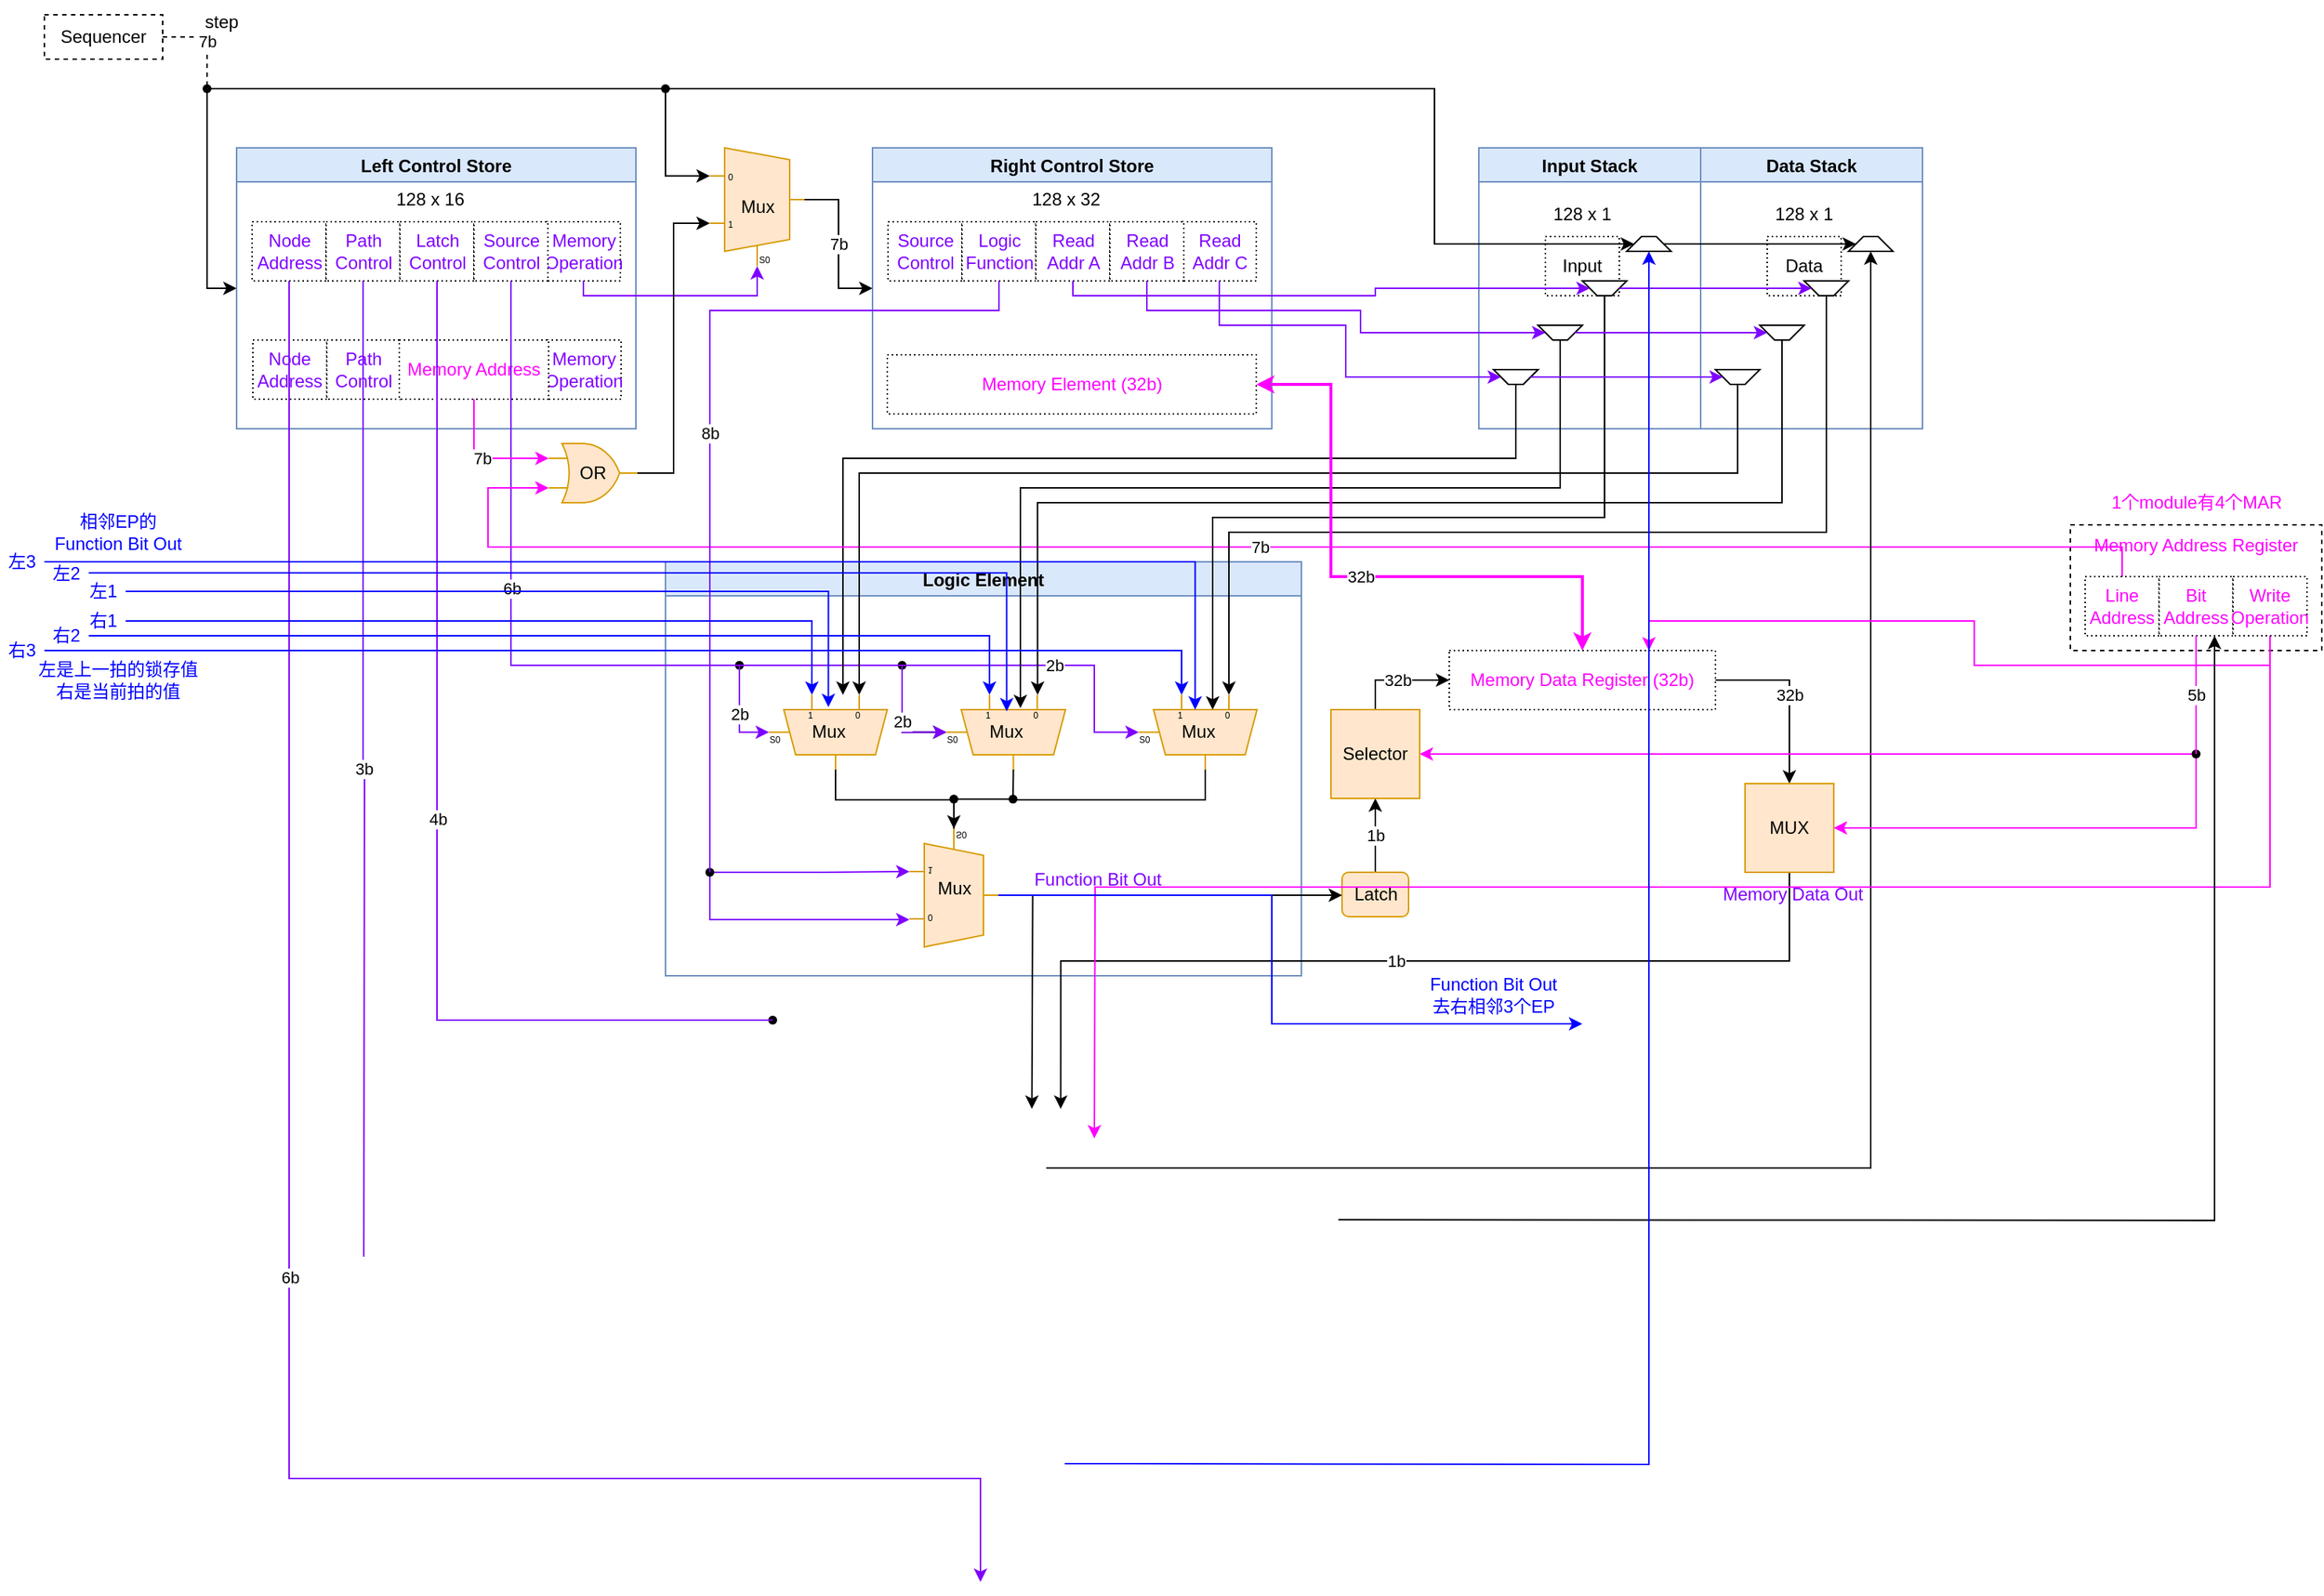 <mxfile version="25.0.3">
  <diagram name="第 1 页" id="7Me-aZaSUmGmrxn1Na8B">
    <mxGraphModel dx="1434" dy="738" grid="1" gridSize="10" guides="1" tooltips="1" connect="1" arrows="1" fold="1" page="1" pageScale="1" pageWidth="1169" pageHeight="827" math="0" shadow="0">
      <root>
        <mxCell id="0" />
        <mxCell id="1" parent="0" />
        <mxCell id="hsC_Bxccq8-g8Y5uugGh-1" value="Memory Address Register" style="rounded=0;whiteSpace=wrap;html=1;strokeColor=#000000;fontColor=#FF00FF;verticalAlign=top;dashed=1;" vertex="1" parent="1">
          <mxGeometry x="1420" y="385" width="170" height="85" as="geometry" />
        </mxCell>
        <mxCell id="hsC_Bxccq8-g8Y5uugGh-2" value="" style="verticalLabelPosition=bottom;shadow=0;dashed=0;align=center;html=1;verticalAlign=top;shape=mxgraph.electrical.logic_gates.logic_gate;operation=or;strokeColor=#d79b00;fillColor=#ffe6cc;" vertex="1" parent="1">
          <mxGeometry x="391" y="330" width="60" height="40" as="geometry" />
        </mxCell>
        <mxCell id="hsC_Bxccq8-g8Y5uugGh-4" style="edgeStyle=orthogonalEdgeStyle;rounded=0;orthogonalLoop=1;jettySize=auto;html=1;entryX=0;entryY=0.5;entryDx=0;entryDy=0;startArrow=none;" edge="1" parent="1" source="hsC_Bxccq8-g8Y5uugGh-6" target="hsC_Bxccq8-g8Y5uugGh-11">
          <mxGeometry relative="1" as="geometry" />
        </mxCell>
        <mxCell id="hsC_Bxccq8-g8Y5uugGh-5" value="Sequencer" style="rounded=0;whiteSpace=wrap;html=1;dashed=1;" vertex="1" parent="1">
          <mxGeometry x="50" y="40" width="80" height="30" as="geometry" />
        </mxCell>
        <mxCell id="hsC_Bxccq8-g8Y5uugGh-6" value="" style="shape=waypoint;sketch=0;fillStyle=solid;size=6;pointerEvents=1;points=[];fillColor=none;resizable=0;rotatable=0;perimeter=centerPerimeter;snapToPoint=1;dashed=1;" vertex="1" parent="1">
          <mxGeometry x="140" y="70" width="40" height="40" as="geometry" />
        </mxCell>
        <mxCell id="hsC_Bxccq8-g8Y5uugGh-7" value="7b" style="edgeStyle=orthogonalEdgeStyle;rounded=0;orthogonalLoop=1;jettySize=auto;html=1;entryDx=0;entryDy=0;endArrow=none;dashed=1;" edge="1" parent="1" source="hsC_Bxccq8-g8Y5uugGh-5" target="hsC_Bxccq8-g8Y5uugGh-6">
          <mxGeometry relative="1" as="geometry">
            <mxPoint x="110" y="25" as="sourcePoint" />
            <mxPoint x="220" y="150" as="targetPoint" />
            <Array as="points">
              <mxPoint x="160" y="55" />
            </Array>
          </mxGeometry>
        </mxCell>
        <mxCell id="hsC_Bxccq8-g8Y5uugGh-8" value="OR" style="text;html=1;strokeColor=none;fillColor=none;align=center;verticalAlign=middle;whiteSpace=wrap;rounded=0;dashed=1;dashPattern=1 2;" vertex="1" parent="1">
          <mxGeometry x="406" y="335" width="30" height="30" as="geometry" />
        </mxCell>
        <mxCell id="hsC_Bxccq8-g8Y5uugGh-9" value="7b" style="edgeStyle=orthogonalEdgeStyle;rounded=0;orthogonalLoop=1;jettySize=auto;html=1;entryX=0;entryY=0.5;entryDx=0;entryDy=0;fontColor=#000000;exitX=1;exitY=0.5;exitDx=0;exitDy=-5;exitPerimeter=0;" edge="1" parent="1" source="hsC_Bxccq8-g8Y5uugGh-10" target="hsC_Bxccq8-g8Y5uugGh-22">
          <mxGeometry relative="1" as="geometry" />
        </mxCell>
        <mxCell id="hsC_Bxccq8-g8Y5uugGh-10" value="Mux" style="shadow=0;dashed=0;align=center;html=1;strokeWidth=1;shape=mxgraph.electrical.abstract.mux2;dashPattern=1 2;flipV=0;fillColor=#ffe6cc;strokeColor=#d79b00;" vertex="1" parent="1">
          <mxGeometry x="500" y="130" width="64" height="80" as="geometry" />
        </mxCell>
        <mxCell id="hsC_Bxccq8-g8Y5uugGh-11" value="Left Control Store" style="swimlane;fillColor=#dae8fc;strokeColor=#6c8ebf;" vertex="1" parent="1">
          <mxGeometry x="180" y="130" width="270" height="190" as="geometry" />
        </mxCell>
        <mxCell id="hsC_Bxccq8-g8Y5uugGh-12" value="Node Address" style="rounded=0;whiteSpace=wrap;html=1;dashed=1;dashPattern=1 2;fontColor=#7F00FF;" vertex="1" parent="hsC_Bxccq8-g8Y5uugGh-11">
          <mxGeometry x="10.5" y="50" width="50" height="40" as="geometry" />
        </mxCell>
        <mxCell id="hsC_Bxccq8-g8Y5uugGh-13" value="Memory Operation" style="rounded=0;whiteSpace=wrap;html=1;dashed=1;dashPattern=1 2;fontColor=#7F00FF;" vertex="1" parent="hsC_Bxccq8-g8Y5uugGh-11">
          <mxGeometry x="209.5" y="50" width="50" height="40" as="geometry" />
        </mxCell>
        <mxCell id="hsC_Bxccq8-g8Y5uugGh-14" value="Path Control" style="rounded=0;whiteSpace=wrap;html=1;dashed=1;dashPattern=1 2;fontColor=#7F00FF;" vertex="1" parent="hsC_Bxccq8-g8Y5uugGh-11">
          <mxGeometry x="60.5" y="50" width="50" height="40" as="geometry" />
        </mxCell>
        <mxCell id="hsC_Bxccq8-g8Y5uugGh-15" value="Latch Control" style="rounded=0;whiteSpace=wrap;html=1;dashed=1;dashPattern=1 2;fontColor=#7F00FF;" vertex="1" parent="hsC_Bxccq8-g8Y5uugGh-11">
          <mxGeometry x="110.5" y="50" width="50" height="40" as="geometry" />
        </mxCell>
        <mxCell id="hsC_Bxccq8-g8Y5uugGh-16" value="Source Control" style="rounded=0;whiteSpace=wrap;html=1;dashed=1;dashPattern=1 2;fontColor=#7F00FF;" vertex="1" parent="hsC_Bxccq8-g8Y5uugGh-11">
          <mxGeometry x="160.5" y="50" width="50" height="40" as="geometry" />
        </mxCell>
        <mxCell id="hsC_Bxccq8-g8Y5uugGh-17" value="128 x 16" style="text;html=1;strokeColor=none;fillColor=none;align=center;verticalAlign=middle;whiteSpace=wrap;rounded=0;" vertex="1" parent="hsC_Bxccq8-g8Y5uugGh-11">
          <mxGeometry x="100.5" y="20" width="60" height="30" as="geometry" />
        </mxCell>
        <mxCell id="hsC_Bxccq8-g8Y5uugGh-18" value="Node Address" style="rounded=0;whiteSpace=wrap;html=1;dashed=1;dashPattern=1 2;fontColor=#7F00FF;" vertex="1" parent="hsC_Bxccq8-g8Y5uugGh-11">
          <mxGeometry x="11" y="130" width="50" height="40" as="geometry" />
        </mxCell>
        <mxCell id="hsC_Bxccq8-g8Y5uugGh-19" value="Memory Operation" style="rounded=0;whiteSpace=wrap;html=1;dashed=1;dashPattern=1 2;fontColor=#7F00FF;" vertex="1" parent="hsC_Bxccq8-g8Y5uugGh-11">
          <mxGeometry x="210" y="130" width="50" height="40" as="geometry" />
        </mxCell>
        <mxCell id="hsC_Bxccq8-g8Y5uugGh-20" value="Path Control" style="rounded=0;whiteSpace=wrap;html=1;dashed=1;dashPattern=1 2;fontColor=#7F00FF;" vertex="1" parent="hsC_Bxccq8-g8Y5uugGh-11">
          <mxGeometry x="61" y="130" width="50" height="40" as="geometry" />
        </mxCell>
        <mxCell id="hsC_Bxccq8-g8Y5uugGh-21" value="Memory Address" style="rounded=0;whiteSpace=wrap;html=1;dashed=1;dashPattern=1 2;fontColor=#FF00FF;" vertex="1" parent="hsC_Bxccq8-g8Y5uugGh-11">
          <mxGeometry x="110" y="130" width="101" height="40" as="geometry" />
        </mxCell>
        <mxCell id="hsC_Bxccq8-g8Y5uugGh-22" value="Right Control Store" style="swimlane;fillColor=#dae8fc;strokeColor=#6c8ebf;" vertex="1" parent="1">
          <mxGeometry x="610" y="130" width="270" height="190" as="geometry" />
        </mxCell>
        <mxCell id="hsC_Bxccq8-g8Y5uugGh-23" value="128 x 32" style="text;html=1;strokeColor=none;fillColor=none;align=center;verticalAlign=middle;whiteSpace=wrap;rounded=0;" vertex="1" parent="hsC_Bxccq8-g8Y5uugGh-22">
          <mxGeometry x="100.5" y="20" width="60" height="30" as="geometry" />
        </mxCell>
        <mxCell id="hsC_Bxccq8-g8Y5uugGh-24" value="Source Control" style="rounded=0;whiteSpace=wrap;html=1;dashed=1;dashPattern=1 2;fontColor=#7F00FF;" vertex="1" parent="hsC_Bxccq8-g8Y5uugGh-22">
          <mxGeometry x="10.5" y="50" width="50" height="40" as="geometry" />
        </mxCell>
        <mxCell id="hsC_Bxccq8-g8Y5uugGh-25" value="Read Addr C" style="rounded=0;whiteSpace=wrap;html=1;dashed=1;dashPattern=1 2;fontColor=#7F00FF;" vertex="1" parent="hsC_Bxccq8-g8Y5uugGh-22">
          <mxGeometry x="209.5" y="50" width="50" height="40" as="geometry" />
        </mxCell>
        <mxCell id="hsC_Bxccq8-g8Y5uugGh-26" value="Logic Function" style="rounded=0;whiteSpace=wrap;html=1;dashed=1;dashPattern=1 2;fontColor=#7F00FF;" vertex="1" parent="hsC_Bxccq8-g8Y5uugGh-22">
          <mxGeometry x="60.5" y="50" width="50" height="40" as="geometry" />
        </mxCell>
        <mxCell id="hsC_Bxccq8-g8Y5uugGh-27" value="Read Addr A" style="rounded=0;whiteSpace=wrap;html=1;dashed=1;dashPattern=1 2;fontColor=#7F00FF;" vertex="1" parent="hsC_Bxccq8-g8Y5uugGh-22">
          <mxGeometry x="110.5" y="50" width="50" height="40" as="geometry" />
        </mxCell>
        <mxCell id="hsC_Bxccq8-g8Y5uugGh-28" value="Read Addr B" style="rounded=0;whiteSpace=wrap;html=1;dashed=1;dashPattern=1 2;fontColor=#7F00FF;" vertex="1" parent="hsC_Bxccq8-g8Y5uugGh-22">
          <mxGeometry x="160.5" y="50" width="50" height="40" as="geometry" />
        </mxCell>
        <mxCell id="hsC_Bxccq8-g8Y5uugGh-29" value="Memory Element (32b)" style="rounded=0;whiteSpace=wrap;html=1;dashed=1;dashPattern=1 2;fontColor=#FF00FF;" vertex="1" parent="hsC_Bxccq8-g8Y5uugGh-22">
          <mxGeometry x="10" y="140" width="249.5" height="40" as="geometry" />
        </mxCell>
        <mxCell id="hsC_Bxccq8-g8Y5uugGh-30" value="Input Stack" style="swimlane;fillColor=#dae8fc;strokeColor=#6c8ebf;" vertex="1" parent="1">
          <mxGeometry x="1020" y="130" width="150" height="190" as="geometry" />
        </mxCell>
        <mxCell id="hsC_Bxccq8-g8Y5uugGh-31" value="128 x 1" style="text;html=1;strokeColor=none;fillColor=none;align=center;verticalAlign=middle;whiteSpace=wrap;rounded=0;" vertex="1" parent="hsC_Bxccq8-g8Y5uugGh-30">
          <mxGeometry x="40" y="30" width="60" height="30" as="geometry" />
        </mxCell>
        <mxCell id="hsC_Bxccq8-g8Y5uugGh-32" value="Input" style="rounded=0;whiteSpace=wrap;html=1;dashed=1;dashPattern=1 2;fontColor=#000000;" vertex="1" parent="hsC_Bxccq8-g8Y5uugGh-30">
          <mxGeometry x="45" y="60" width="50" height="40" as="geometry" />
        </mxCell>
        <mxCell id="hsC_Bxccq8-g8Y5uugGh-33" value="" style="shape=trapezoid;perimeter=trapezoidPerimeter;whiteSpace=wrap;html=1;fixedSize=1;strokeColor=#000000;fontColor=#000000;size=10;direction=west;" vertex="1" parent="hsC_Bxccq8-g8Y5uugGh-30">
          <mxGeometry x="10" y="150" width="30" height="10" as="geometry" />
        </mxCell>
        <mxCell id="hsC_Bxccq8-g8Y5uugGh-34" value="" style="shape=trapezoid;perimeter=trapezoidPerimeter;whiteSpace=wrap;html=1;fixedSize=1;strokeColor=#000000;fontColor=#000000;size=10;direction=west;" vertex="1" parent="hsC_Bxccq8-g8Y5uugGh-30">
          <mxGeometry x="40" y="120" width="30" height="10" as="geometry" />
        </mxCell>
        <mxCell id="hsC_Bxccq8-g8Y5uugGh-35" value="" style="shape=trapezoid;perimeter=trapezoidPerimeter;whiteSpace=wrap;html=1;fixedSize=1;strokeColor=#000000;fontColor=#000000;size=10;direction=west;" vertex="1" parent="hsC_Bxccq8-g8Y5uugGh-30">
          <mxGeometry x="70" y="90" width="30" height="10" as="geometry" />
        </mxCell>
        <mxCell id="hsC_Bxccq8-g8Y5uugGh-36" value="" style="shape=trapezoid;perimeter=trapezoidPerimeter;whiteSpace=wrap;html=1;fixedSize=1;strokeColor=#000000;fontColor=#000000;size=10;direction=east;" vertex="1" parent="hsC_Bxccq8-g8Y5uugGh-30">
          <mxGeometry x="100" y="60" width="30" height="10" as="geometry" />
        </mxCell>
        <mxCell id="hsC_Bxccq8-g8Y5uugGh-37" value="" style="shape=trapezoid;perimeter=trapezoidPerimeter;whiteSpace=wrap;html=1;fixedSize=1;strokeColor=#000000;fontColor=#000000;size=10;direction=west;" vertex="1" parent="hsC_Bxccq8-g8Y5uugGh-30">
          <mxGeometry x="10" y="150" width="30" height="10" as="geometry" />
        </mxCell>
        <mxCell id="hsC_Bxccq8-g8Y5uugGh-38" value="Data Stack" style="swimlane;fillColor=#dae8fc;strokeColor=#6c8ebf;" vertex="1" parent="1">
          <mxGeometry x="1170" y="130" width="150" height="190" as="geometry" />
        </mxCell>
        <mxCell id="hsC_Bxccq8-g8Y5uugGh-39" value="128 x 1" style="text;html=1;strokeColor=none;fillColor=none;align=center;verticalAlign=middle;whiteSpace=wrap;rounded=0;" vertex="1" parent="hsC_Bxccq8-g8Y5uugGh-38">
          <mxGeometry x="40" y="30" width="60" height="30" as="geometry" />
        </mxCell>
        <mxCell id="hsC_Bxccq8-g8Y5uugGh-40" value="Data" style="rounded=0;whiteSpace=wrap;html=1;dashed=1;dashPattern=1 2;fontColor=#000000;" vertex="1" parent="hsC_Bxccq8-g8Y5uugGh-38">
          <mxGeometry x="45" y="60" width="50" height="40" as="geometry" />
        </mxCell>
        <mxCell id="hsC_Bxccq8-g8Y5uugGh-41" value="" style="shape=trapezoid;perimeter=trapezoidPerimeter;whiteSpace=wrap;html=1;fixedSize=1;strokeColor=#000000;fontColor=#000000;size=10;direction=west;" vertex="1" parent="hsC_Bxccq8-g8Y5uugGh-38">
          <mxGeometry x="40" y="120" width="30" height="10" as="geometry" />
        </mxCell>
        <mxCell id="hsC_Bxccq8-g8Y5uugGh-42" value="" style="shape=trapezoid;perimeter=trapezoidPerimeter;whiteSpace=wrap;html=1;fixedSize=1;strokeColor=#000000;fontColor=#000000;size=10;direction=west;" vertex="1" parent="hsC_Bxccq8-g8Y5uugGh-38">
          <mxGeometry x="70" y="90" width="30" height="10" as="geometry" />
        </mxCell>
        <mxCell id="hsC_Bxccq8-g8Y5uugGh-43" value="" style="shape=trapezoid;perimeter=trapezoidPerimeter;whiteSpace=wrap;html=1;fixedSize=1;strokeColor=#000000;fontColor=#000000;size=10;direction=east;" vertex="1" parent="hsC_Bxccq8-g8Y5uugGh-38">
          <mxGeometry x="100" y="60" width="30" height="10" as="geometry" />
        </mxCell>
        <mxCell id="hsC_Bxccq8-g8Y5uugGh-44" value="" style="shape=trapezoid;perimeter=trapezoidPerimeter;whiteSpace=wrap;html=1;fixedSize=1;strokeColor=#000000;fontColor=#000000;size=10;direction=west;" vertex="1" parent="hsC_Bxccq8-g8Y5uugGh-38">
          <mxGeometry x="10" y="150" width="30" height="10" as="geometry" />
        </mxCell>
        <mxCell id="hsC_Bxccq8-g8Y5uugGh-45" value="Logic Element" style="swimlane;fillColor=#dae8fc;strokeColor=#6c8ebf;" vertex="1" parent="1">
          <mxGeometry x="470" y="410" width="430" height="280" as="geometry">
            <mxRectangle x="390" y="470" width="120" height="30" as="alternateBounds" />
          </mxGeometry>
        </mxCell>
        <mxCell id="hsC_Bxccq8-g8Y5uugGh-46" style="edgeStyle=orthogonalEdgeStyle;rounded=0;orthogonalLoop=1;jettySize=auto;html=1;exitDx=0;exitDy=-5;exitPerimeter=0;strokeColor=#000000;fontColor=#000000;startArrow=none;" edge="1" parent="hsC_Bxccq8-g8Y5uugGh-45" source="hsC_Bxccq8-g8Y5uugGh-58" target="hsC_Bxccq8-g8Y5uugGh-51">
          <mxGeometry relative="1" as="geometry">
            <mxPoint x="210" y="160.5" as="targetPoint" />
          </mxGeometry>
        </mxCell>
        <mxCell id="hsC_Bxccq8-g8Y5uugGh-47" value="Mux" style="shadow=0;dashed=0;align=center;html=1;strokeWidth=1;shape=mxgraph.electrical.abstract.mux2;direction=south;fillColor=#ffe6cc;strokeColor=#d79b00;" vertex="1" parent="hsC_Bxccq8-g8Y5uugGh-45">
          <mxGeometry x="70" y="90" width="80" height="50.5" as="geometry" />
        </mxCell>
        <mxCell id="hsC_Bxccq8-g8Y5uugGh-48" style="edgeStyle=orthogonalEdgeStyle;rounded=0;orthogonalLoop=1;jettySize=auto;html=1;exitDx=0;exitDy=-5;exitPerimeter=0;strokeColor=#000000;fontColor=#000000;endArrow=none;endFill=0;startArrow=none;" edge="1" parent="hsC_Bxccq8-g8Y5uugGh-45" source="hsC_Bxccq8-g8Y5uugGh-60" target="hsC_Bxccq8-g8Y5uugGh-58">
          <mxGeometry relative="1" as="geometry">
            <Array as="points">
              <mxPoint x="210" y="160.5" />
              <mxPoint x="210" y="160.5" />
            </Array>
          </mxGeometry>
        </mxCell>
        <mxCell id="hsC_Bxccq8-g8Y5uugGh-49" style="edgeStyle=orthogonalEdgeStyle;rounded=0;orthogonalLoop=1;jettySize=auto;html=1;exitX=1;exitY=0.5;exitDx=0;exitDy=-5;exitPerimeter=0;strokeColor=#000000;fontColor=#000000;endArrow=none;endFill=0;" edge="1" parent="hsC_Bxccq8-g8Y5uugGh-45" source="hsC_Bxccq8-g8Y5uugGh-50" target="hsC_Bxccq8-g8Y5uugGh-60">
          <mxGeometry relative="1" as="geometry" />
        </mxCell>
        <mxCell id="hsC_Bxccq8-g8Y5uugGh-50" value="Mux" style="shadow=0;dashed=0;align=center;html=1;strokeWidth=1;shape=mxgraph.electrical.abstract.mux2;direction=south;fillColor=#ffe6cc;strokeColor=#d79b00;" vertex="1" parent="hsC_Bxccq8-g8Y5uugGh-45">
          <mxGeometry x="190" y="90" width="80.5" height="50.5" as="geometry" />
        </mxCell>
        <mxCell id="hsC_Bxccq8-g8Y5uugGh-51" value="Mux" style="shadow=0;dashed=0;align=center;html=1;strokeWidth=1;shape=mxgraph.electrical.abstract.mux2;flipV=1;fillColor=#ffe6cc;strokeColor=#d79b00;" vertex="1" parent="hsC_Bxccq8-g8Y5uugGh-45">
          <mxGeometry x="165" y="180.5" width="60" height="80" as="geometry" />
        </mxCell>
        <mxCell id="hsC_Bxccq8-g8Y5uugGh-52" value="2b" style="edgeStyle=orthogonalEdgeStyle;rounded=0;orthogonalLoop=1;jettySize=auto;html=1;entryX=0.302;entryY=1;entryDx=10;entryDy=0;entryPerimeter=0;fontColor=#000000;startArrow=none;" edge="1" parent="hsC_Bxccq8-g8Y5uugGh-45" source="hsC_Bxccq8-g8Y5uugGh-55" target="hsC_Bxccq8-g8Y5uugGh-50">
          <mxGeometry relative="1" as="geometry">
            <Array as="points">
              <mxPoint x="160" y="70" />
              <mxPoint x="160" y="118" />
            </Array>
          </mxGeometry>
        </mxCell>
        <mxCell id="hsC_Bxccq8-g8Y5uugGh-53" value="" style="shape=waypoint;sketch=0;fillStyle=solid;size=6;pointerEvents=1;points=[];fillColor=none;resizable=0;rotatable=0;perimeter=centerPerimeter;snapToPoint=1;fontColor=#000000;" vertex="1" parent="hsC_Bxccq8-g8Y5uugGh-45">
          <mxGeometry x="30" y="50" width="40" height="40" as="geometry" />
        </mxCell>
        <mxCell id="hsC_Bxccq8-g8Y5uugGh-54" value="2b" style="edgeStyle=orthogonalEdgeStyle;rounded=0;orthogonalLoop=1;jettySize=auto;html=1;exitDx=0;exitDy=0;entryX=0.302;entryY=1;entryDx=10;entryDy=0;entryPerimeter=0;fontColor=#000000;startArrow=none;strokeColor=#7F00FF;" edge="1" parent="hsC_Bxccq8-g8Y5uugGh-45" source="hsC_Bxccq8-g8Y5uugGh-53" target="hsC_Bxccq8-g8Y5uugGh-47">
          <mxGeometry relative="1" as="geometry" />
        </mxCell>
        <mxCell id="hsC_Bxccq8-g8Y5uugGh-55" value="" style="shape=waypoint;sketch=0;fillStyle=solid;size=6;pointerEvents=1;points=[];fillColor=none;resizable=0;rotatable=0;perimeter=centerPerimeter;snapToPoint=1;fontColor=#000000;" vertex="1" parent="hsC_Bxccq8-g8Y5uugGh-45">
          <mxGeometry x="140" y="50" width="40" height="40" as="geometry" />
        </mxCell>
        <mxCell id="hsC_Bxccq8-g8Y5uugGh-56" value="" style="edgeStyle=orthogonalEdgeStyle;rounded=0;orthogonalLoop=1;jettySize=auto;html=1;entryDx=10;entryDy=0;entryPerimeter=0;fontColor=#000000;endArrow=none;strokeColor=#7F00FF;" edge="1" parent="hsC_Bxccq8-g8Y5uugGh-45" source="hsC_Bxccq8-g8Y5uugGh-53" target="hsC_Bxccq8-g8Y5uugGh-55">
          <mxGeometry relative="1" as="geometry">
            <mxPoint x="440" y="520" as="sourcePoint" />
            <mxPoint x="570.0" y="567.5" as="targetPoint" />
            <Array as="points" />
          </mxGeometry>
        </mxCell>
        <mxCell id="hsC_Bxccq8-g8Y5uugGh-57" value="Mux" style="shadow=0;dashed=0;align=center;html=1;strokeWidth=1;shape=mxgraph.electrical.abstract.mux2;direction=south;fillColor=#ffe6cc;strokeColor=#d79b00;" vertex="1" parent="hsC_Bxccq8-g8Y5uugGh-45">
          <mxGeometry x="320" y="90" width="80" height="50.5" as="geometry" />
        </mxCell>
        <mxCell id="hsC_Bxccq8-g8Y5uugGh-58" value="" style="shape=waypoint;sketch=0;fillStyle=solid;size=6;pointerEvents=1;points=[];fillColor=none;resizable=0;rotatable=0;perimeter=centerPerimeter;snapToPoint=1;fontColor=#000000;" vertex="1" parent="hsC_Bxccq8-g8Y5uugGh-45">
          <mxGeometry x="175" y="140.5" width="40" height="40" as="geometry" />
        </mxCell>
        <mxCell id="hsC_Bxccq8-g8Y5uugGh-59" value="" style="edgeStyle=orthogonalEdgeStyle;rounded=0;orthogonalLoop=1;jettySize=auto;html=1;exitX=1;exitY=0.5;exitDx=0;exitDy=-5;exitPerimeter=0;strokeColor=#000000;fontColor=#000000;endArrow=none;" edge="1" parent="hsC_Bxccq8-g8Y5uugGh-45" source="hsC_Bxccq8-g8Y5uugGh-47" target="hsC_Bxccq8-g8Y5uugGh-58">
          <mxGeometry relative="1" as="geometry">
            <mxPoint x="502.5" y="610.5" as="sourcePoint" />
            <mxPoint x="585.0" y="670" as="targetPoint" />
            <Array as="points">
              <mxPoint x="115" y="161" />
              <mxPoint x="195" y="161" />
            </Array>
          </mxGeometry>
        </mxCell>
        <mxCell id="hsC_Bxccq8-g8Y5uugGh-60" value="" style="shape=waypoint;sketch=0;fillStyle=solid;size=6;pointerEvents=1;points=[];fillColor=none;resizable=0;rotatable=0;perimeter=centerPerimeter;snapToPoint=1;fontColor=#000000;" vertex="1" parent="hsC_Bxccq8-g8Y5uugGh-45">
          <mxGeometry x="215" y="140.5" width="40" height="40" as="geometry" />
        </mxCell>
        <mxCell id="hsC_Bxccq8-g8Y5uugGh-61" style="edgeStyle=orthogonalEdgeStyle;rounded=0;orthogonalLoop=1;jettySize=auto;html=1;exitX=1;exitY=0.5;exitDx=0;exitDy=-5;exitPerimeter=0;strokeColor=#000000;fontColor=#000000;endArrow=none;endFill=0;entryX=0.557;entryY=0.562;entryDx=0;entryDy=0;entryPerimeter=0;" edge="1" parent="hsC_Bxccq8-g8Y5uugGh-45" source="hsC_Bxccq8-g8Y5uugGh-57" target="hsC_Bxccq8-g8Y5uugGh-60">
          <mxGeometry relative="1" as="geometry">
            <mxPoint x="280" y="190" as="targetPoint" />
            <Array as="points">
              <mxPoint x="365" y="161" />
              <mxPoint x="235" y="161" />
            </Array>
          </mxGeometry>
        </mxCell>
        <mxCell id="hsC_Bxccq8-g8Y5uugGh-62" value="2b" style="edgeStyle=orthogonalEdgeStyle;rounded=0;orthogonalLoop=1;jettySize=auto;html=1;entryX=0.302;entryY=1;entryDx=10;entryDy=0;entryPerimeter=0;fontColor=#000000;strokeColor=#7F00FF;" edge="1" parent="hsC_Bxccq8-g8Y5uugGh-45">
          <mxGeometry relative="1" as="geometry">
            <mxPoint x="160" y="70" as="sourcePoint" />
            <mxPoint x="320" y="115.25" as="targetPoint" />
            <Array as="points">
              <mxPoint x="290" y="70" />
              <mxPoint x="290" y="115" />
            </Array>
          </mxGeometry>
        </mxCell>
        <mxCell id="hsC_Bxccq8-g8Y5uugGh-63" value="2b" style="edgeStyle=orthogonalEdgeStyle;rounded=0;orthogonalLoop=1;jettySize=auto;html=1;entryX=0.302;entryY=1;entryDx=10;entryDy=0;entryPerimeter=0;fontColor=#000000;startArrow=none;strokeColor=#7F00FF;" edge="1" parent="hsC_Bxccq8-g8Y5uugGh-45">
          <mxGeometry relative="1" as="geometry">
            <mxPoint x="160" y="70" as="sourcePoint" />
            <mxPoint x="190" y="115.25" as="targetPoint" />
            <Array as="points">
              <mxPoint x="160" y="70" />
              <mxPoint x="160" y="118" />
            </Array>
          </mxGeometry>
        </mxCell>
        <mxCell id="hsC_Bxccq8-g8Y5uugGh-64" value="Function Bit Out" style="text;html=1;strokeColor=none;fillColor=none;align=center;verticalAlign=middle;whiteSpace=wrap;rounded=0;fontColor=#7F00FF;" vertex="1" parent="hsC_Bxccq8-g8Y5uugGh-45">
          <mxGeometry x="240" y="200" width="105" height="30" as="geometry" />
        </mxCell>
        <mxCell id="hsC_Bxccq8-g8Y5uugGh-65" value="step" style="text;html=1;strokeColor=none;fillColor=none;align=center;verticalAlign=middle;whiteSpace=wrap;rounded=0;fontColor=#000000;" vertex="1" parent="1">
          <mxGeometry x="140" y="30" width="60" height="30" as="geometry" />
        </mxCell>
        <mxCell id="hsC_Bxccq8-g8Y5uugGh-66" style="edgeStyle=orthogonalEdgeStyle;rounded=0;orthogonalLoop=1;jettySize=auto;html=1;exitDx=0;exitDy=0;fontColor=#000000;startArrow=none;exitX=0.5;exitY=0;" edge="1" parent="1" source="hsC_Bxccq8-g8Y5uugGh-33" target="hsC_Bxccq8-g8Y5uugGh-47">
          <mxGeometry relative="1" as="geometry">
            <mxPoint x="1155" y="350" as="sourcePoint" />
            <Array as="points">
              <mxPoint x="1045" y="340" />
              <mxPoint x="590" y="340" />
            </Array>
          </mxGeometry>
        </mxCell>
        <mxCell id="hsC_Bxccq8-g8Y5uugGh-67" value="6b" style="edgeStyle=orthogonalEdgeStyle;rounded=0;orthogonalLoop=1;jettySize=auto;html=1;exitX=0.5;exitY=1;exitDx=0;exitDy=0;fontColor=#000000;endArrow=none;entryX=0.528;entryY=0.434;entryDx=0;entryDy=0;entryPerimeter=0;strokeColor=#7F00FF;" edge="1" parent="1" source="hsC_Bxccq8-g8Y5uugGh-16" target="hsC_Bxccq8-g8Y5uugGh-53">
          <mxGeometry relative="1" as="geometry">
            <mxPoint x="365.5" y="240" as="sourcePoint" />
            <mxPoint x="366" y="480" as="targetPoint" />
            <Array as="points">
              <mxPoint x="366" y="480" />
            </Array>
          </mxGeometry>
        </mxCell>
        <mxCell id="hsC_Bxccq8-g8Y5uugGh-68" value="" style="edgeStyle=orthogonalEdgeStyle;rounded=0;orthogonalLoop=1;jettySize=auto;html=1;exitX=0.5;exitY=1;exitDx=0;exitDy=0;entryX=0.344;entryY=1;entryDx=10;entryDy=0;entryPerimeter=0;fontColor=#000000;strokeColor=#7F00FF;" edge="1" parent="1" source="hsC_Bxccq8-g8Y5uugGh-13" target="hsC_Bxccq8-g8Y5uugGh-10">
          <mxGeometry relative="1" as="geometry">
            <Array as="points">
              <mxPoint x="414" y="230" />
            </Array>
          </mxGeometry>
        </mxCell>
        <mxCell id="hsC_Bxccq8-g8Y5uugGh-69" style="edgeStyle=orthogonalEdgeStyle;rounded=0;orthogonalLoop=1;jettySize=auto;html=1;entryX=0;entryY=0.2;entryDx=0;entryDy=3;entryPerimeter=0;fontColor=#000000;" edge="1" parent="1" source="hsC_Bxccq8-g8Y5uugGh-70" target="hsC_Bxccq8-g8Y5uugGh-10">
          <mxGeometry relative="1" as="geometry">
            <Array as="points">
              <mxPoint x="470" y="149" />
            </Array>
          </mxGeometry>
        </mxCell>
        <mxCell id="hsC_Bxccq8-g8Y5uugGh-70" value="" style="shape=waypoint;sketch=0;fillStyle=solid;size=6;pointerEvents=1;points=[];fillColor=none;resizable=0;rotatable=0;perimeter=centerPerimeter;snapToPoint=1;fontColor=#000000;" vertex="1" parent="1">
          <mxGeometry x="450" y="70" width="40" height="40" as="geometry" />
        </mxCell>
        <mxCell id="hsC_Bxccq8-g8Y5uugGh-71" value="" style="edgeStyle=orthogonalEdgeStyle;rounded=0;orthogonalLoop=1;jettySize=auto;html=1;exitX=0.575;exitY=0.65;exitDx=0;exitDy=0;exitPerimeter=0;endArrow=none;" edge="1" parent="1" source="hsC_Bxccq8-g8Y5uugGh-6" target="hsC_Bxccq8-g8Y5uugGh-70">
          <mxGeometry relative="1" as="geometry">
            <mxPoint x="910" y="90" as="targetPoint" />
            <mxPoint x="160" y="90" as="sourcePoint" />
          </mxGeometry>
        </mxCell>
        <mxCell id="hsC_Bxccq8-g8Y5uugGh-72" style="edgeStyle=orthogonalEdgeStyle;rounded=0;orthogonalLoop=1;jettySize=auto;html=1;exitX=1;exitY=0.5;exitDx=0;exitDy=0;exitPerimeter=0;entryX=0;entryY=0.6;entryDx=0;entryDy=3;entryPerimeter=0;fontColor=#000000;" edge="1" parent="1" source="hsC_Bxccq8-g8Y5uugGh-2" target="hsC_Bxccq8-g8Y5uugGh-10">
          <mxGeometry relative="1" as="geometry" />
        </mxCell>
        <mxCell id="hsC_Bxccq8-g8Y5uugGh-73" value="7b" style="edgeStyle=orthogonalEdgeStyle;rounded=0;orthogonalLoop=1;jettySize=auto;html=1;entryX=0;entryY=0.25;entryDx=0;entryDy=0;entryPerimeter=0;fontColor=#000000;exitX=0.5;exitY=1;exitDx=0;exitDy=0;strokeColor=#FF00FF;" edge="1" parent="1" source="hsC_Bxccq8-g8Y5uugGh-21" target="hsC_Bxccq8-g8Y5uugGh-2">
          <mxGeometry relative="1" as="geometry" />
        </mxCell>
        <mxCell id="hsC_Bxccq8-g8Y5uugGh-74" value="7b" style="edgeStyle=orthogonalEdgeStyle;rounded=0;orthogonalLoop=1;jettySize=auto;html=1;entryX=0;entryY=0.75;entryDx=0;entryDy=0;entryPerimeter=0;fontColor=#000000;strokeColor=#FF00FF;" edge="1" parent="1" source="hsC_Bxccq8-g8Y5uugGh-166" target="hsC_Bxccq8-g8Y5uugGh-2">
          <mxGeometry relative="1" as="geometry">
            <mxPoint x="130" y="360" as="sourcePoint" />
            <Array as="points">
              <mxPoint x="1455" y="400" />
              <mxPoint x="350" y="400" />
              <mxPoint x="350" y="360" />
            </Array>
          </mxGeometry>
        </mxCell>
        <mxCell id="hsC_Bxccq8-g8Y5uugGh-75" style="edgeStyle=orthogonalEdgeStyle;rounded=0;orthogonalLoop=1;jettySize=auto;html=1;exitX=0.5;exitY=1;exitDx=0;exitDy=0;entryX=1;entryY=0.5;entryDx=0;entryDy=0;fontColor=#000000;strokeColor=#7F00FF;" edge="1" parent="1" source="hsC_Bxccq8-g8Y5uugGh-27" target="hsC_Bxccq8-g8Y5uugGh-35">
          <mxGeometry relative="1" as="geometry">
            <mxPoint x="1081" y="225" as="targetPoint" />
            <Array as="points">
              <mxPoint x="746" y="230" />
              <mxPoint x="950" y="230" />
              <mxPoint x="950" y="225" />
            </Array>
          </mxGeometry>
        </mxCell>
        <mxCell id="hsC_Bxccq8-g8Y5uugGh-76" style="edgeStyle=orthogonalEdgeStyle;rounded=0;orthogonalLoop=1;jettySize=auto;html=1;entryX=1;entryY=0.5;entryDx=0;entryDy=0;fontColor=#000000;exitX=0.5;exitY=1;exitDx=0;exitDy=0;strokeColor=#7F00FF;" edge="1" parent="1" source="hsC_Bxccq8-g8Y5uugGh-28" target="hsC_Bxccq8-g8Y5uugGh-34">
          <mxGeometry relative="1" as="geometry">
            <mxPoint x="1081" y="255" as="targetPoint" />
            <Array as="points">
              <mxPoint x="796" y="240" />
              <mxPoint x="940" y="240" />
              <mxPoint x="940" y="255" />
            </Array>
          </mxGeometry>
        </mxCell>
        <mxCell id="hsC_Bxccq8-g8Y5uugGh-77" style="edgeStyle=orthogonalEdgeStyle;rounded=0;orthogonalLoop=1;jettySize=auto;html=1;exitX=0.5;exitY=1;exitDx=0;exitDy=0;entryX=1;entryY=0.5;entryDx=0;entryDy=0;fontColor=#000000;strokeColor=#7F00FF;" edge="1" parent="1" source="hsC_Bxccq8-g8Y5uugGh-25" target="hsC_Bxccq8-g8Y5uugGh-33">
          <mxGeometry relative="1" as="geometry">
            <Array as="points">
              <mxPoint x="844" y="250" />
              <mxPoint x="930" y="250" />
              <mxPoint x="930" y="285" />
            </Array>
          </mxGeometry>
        </mxCell>
        <mxCell id="hsC_Bxccq8-g8Y5uugGh-78" style="edgeStyle=orthogonalEdgeStyle;rounded=0;orthogonalLoop=1;jettySize=auto;html=1;exitDx=0;exitDy=0;exitPerimeter=0;startArrow=none;entryX=0;entryY=0.5;entryDx=0;entryDy=0;" edge="1" parent="1" source="hsC_Bxccq8-g8Y5uugGh-70" target="hsC_Bxccq8-g8Y5uugGh-36">
          <mxGeometry relative="1" as="geometry">
            <mxPoint x="1081" y="195" as="targetPoint" />
            <mxPoint x="190" y="70" as="sourcePoint" />
            <Array as="points">
              <mxPoint x="990" y="90" />
              <mxPoint x="990" y="195" />
            </Array>
          </mxGeometry>
        </mxCell>
        <mxCell id="hsC_Bxccq8-g8Y5uugGh-79" style="edgeStyle=orthogonalEdgeStyle;rounded=0;orthogonalLoop=1;jettySize=auto;html=1;exitX=0.5;exitY=0;exitDx=0;exitDy=0;entryX=0;entryY=0.197;entryDx=0;entryDy=3;entryPerimeter=0;fontColor=#000000;strokeColor=#000000;" edge="1" parent="1" source="hsC_Bxccq8-g8Y5uugGh-41" target="hsC_Bxccq8-g8Y5uugGh-50">
          <mxGeometry relative="1" as="geometry">
            <Array as="points">
              <mxPoint x="1225" y="370" />
              <mxPoint x="722" y="370" />
            </Array>
          </mxGeometry>
        </mxCell>
        <mxCell id="hsC_Bxccq8-g8Y5uugGh-80" style="edgeStyle=orthogonalEdgeStyle;rounded=0;orthogonalLoop=1;jettySize=auto;html=1;entryX=0;entryY=0.2;entryDx=0;entryDy=3;entryPerimeter=0;strokeColor=#7F00FF;fontColor=#000000;" edge="1" parent="1" source="hsC_Bxccq8-g8Y5uugGh-82" target="hsC_Bxccq8-g8Y5uugGh-51">
          <mxGeometry relative="1" as="geometry">
            <Array as="points">
              <mxPoint x="500" y="652" />
              <mxPoint x="635" y="652" />
            </Array>
          </mxGeometry>
        </mxCell>
        <mxCell id="hsC_Bxccq8-g8Y5uugGh-81" style="edgeStyle=orthogonalEdgeStyle;rounded=0;orthogonalLoop=1;jettySize=auto;html=1;entryX=0;entryY=0.6;entryDx=0;entryDy=3;entryPerimeter=0;strokeColor=#7F00FF;fontColor=#000000;endArrow=classic;endFill=1;" edge="1" parent="1" source="hsC_Bxccq8-g8Y5uugGh-82" target="hsC_Bxccq8-g8Y5uugGh-51">
          <mxGeometry relative="1" as="geometry" />
        </mxCell>
        <mxCell id="hsC_Bxccq8-g8Y5uugGh-82" value="" style="shape=waypoint;sketch=0;fillStyle=solid;size=6;pointerEvents=1;points=[];fillColor=none;resizable=0;rotatable=0;perimeter=centerPerimeter;snapToPoint=1;fontColor=#000000;" vertex="1" parent="1">
          <mxGeometry x="480" y="600" width="40" height="40" as="geometry" />
        </mxCell>
        <mxCell id="hsC_Bxccq8-g8Y5uugGh-83" value="8b" style="edgeStyle=orthogonalEdgeStyle;rounded=0;orthogonalLoop=1;jettySize=auto;html=1;fontColor=#000000;exitX=0.5;exitY=1;exitDx=0;exitDy=0;entryDx=0;entryDy=3;entryPerimeter=0;endArrow=none;strokeColor=#7F00FF;" edge="1" parent="1" source="hsC_Bxccq8-g8Y5uugGh-26" target="hsC_Bxccq8-g8Y5uugGh-82">
          <mxGeometry relative="1" as="geometry">
            <mxPoint x="695.5" y="220" as="sourcePoint" />
            <mxPoint x="635" y="619.8" as="targetPoint" />
            <Array as="points">
              <mxPoint x="696" y="240" />
              <mxPoint x="500" y="240" />
            </Array>
          </mxGeometry>
        </mxCell>
        <mxCell id="hsC_Bxccq8-g8Y5uugGh-84" style="edgeStyle=orthogonalEdgeStyle;rounded=0;orthogonalLoop=1;jettySize=auto;html=1;exitX=0.5;exitY=0;exitDx=0;exitDy=0;entryX=0;entryY=0.2;entryDx=0;entryDy=3;entryPerimeter=0;strokeColor=#000000;fontColor=#000000;endArrow=classic;endFill=1;" edge="1" parent="1" source="hsC_Bxccq8-g8Y5uugGh-44" target="hsC_Bxccq8-g8Y5uugGh-47">
          <mxGeometry relative="1" as="geometry">
            <Array as="points">
              <mxPoint x="1195" y="350" />
              <mxPoint x="601" y="350" />
            </Array>
          </mxGeometry>
        </mxCell>
        <mxCell id="hsC_Bxccq8-g8Y5uugGh-85" style="edgeStyle=orthogonalEdgeStyle;rounded=0;orthogonalLoop=1;jettySize=auto;html=1;exitX=0.5;exitY=0;exitDx=0;exitDy=0;strokeColor=#000000;fontColor=#000000;endArrow=classic;endFill=1;entryX=0.177;entryY=0.379;entryDx=0;entryDy=0;entryPerimeter=0;" edge="1" parent="1" source="hsC_Bxccq8-g8Y5uugGh-34" target="hsC_Bxccq8-g8Y5uugGh-50">
          <mxGeometry relative="1" as="geometry">
            <mxPoint x="710" y="450" as="targetPoint" />
            <Array as="points">
              <mxPoint x="1075" y="360" />
              <mxPoint x="710" y="360" />
            </Array>
          </mxGeometry>
        </mxCell>
        <mxCell id="hsC_Bxccq8-g8Y5uugGh-86" style="edgeStyle=orthogonalEdgeStyle;rounded=0;orthogonalLoop=1;jettySize=auto;html=1;exitX=0.5;exitY=0;exitDx=0;exitDy=0;entryX=0;entryY=0.2;entryDx=0;entryDy=3;entryPerimeter=0;strokeColor=#000000;fontColor=#000000;endArrow=classic;endFill=1;" edge="1" parent="1" source="hsC_Bxccq8-g8Y5uugGh-42" target="hsC_Bxccq8-g8Y5uugGh-57">
          <mxGeometry relative="1" as="geometry">
            <Array as="points">
              <mxPoint x="1255" y="390" />
              <mxPoint x="851" y="390" />
            </Array>
          </mxGeometry>
        </mxCell>
        <mxCell id="hsC_Bxccq8-g8Y5uugGh-87" style="edgeStyle=orthogonalEdgeStyle;rounded=0;orthogonalLoop=1;jettySize=auto;html=1;exitX=0.5;exitY=0;exitDx=0;exitDy=0;entryX=0.198;entryY=0.375;entryDx=0;entryDy=0;entryPerimeter=0;strokeColor=#000000;fontColor=#000000;endArrow=classic;endFill=1;" edge="1" parent="1" source="hsC_Bxccq8-g8Y5uugGh-35" target="hsC_Bxccq8-g8Y5uugGh-57">
          <mxGeometry relative="1" as="geometry">
            <Array as="points">
              <mxPoint x="1105" y="380" />
              <mxPoint x="840" y="380" />
            </Array>
          </mxGeometry>
        </mxCell>
        <mxCell id="hsC_Bxccq8-g8Y5uugGh-88" style="edgeStyle=orthogonalEdgeStyle;rounded=0;orthogonalLoop=1;jettySize=auto;html=1;exitX=0;exitY=0.5;exitDx=0;exitDy=0;strokeColor=#7F00FF;fontColor=#000000;endArrow=classic;endFill=1;" edge="1" parent="1" source="hsC_Bxccq8-g8Y5uugGh-37" target="hsC_Bxccq8-g8Y5uugGh-44">
          <mxGeometry relative="1" as="geometry" />
        </mxCell>
        <mxCell id="hsC_Bxccq8-g8Y5uugGh-89" style="edgeStyle=orthogonalEdgeStyle;rounded=0;orthogonalLoop=1;jettySize=auto;html=1;exitX=0;exitY=0.5;exitDx=0;exitDy=0;strokeColor=#7F00FF;fontColor=#000000;endArrow=classic;endFill=1;" edge="1" parent="1" source="hsC_Bxccq8-g8Y5uugGh-34" target="hsC_Bxccq8-g8Y5uugGh-41">
          <mxGeometry relative="1" as="geometry" />
        </mxCell>
        <mxCell id="hsC_Bxccq8-g8Y5uugGh-90" style="edgeStyle=orthogonalEdgeStyle;rounded=0;orthogonalLoop=1;jettySize=auto;html=1;exitX=0;exitY=0.5;exitDx=0;exitDy=0;strokeColor=#7F00FF;fontColor=#000000;endArrow=classic;endFill=1;" edge="1" parent="1" source="hsC_Bxccq8-g8Y5uugGh-35" target="hsC_Bxccq8-g8Y5uugGh-42">
          <mxGeometry relative="1" as="geometry" />
        </mxCell>
        <mxCell id="hsC_Bxccq8-g8Y5uugGh-91" style="edgeStyle=orthogonalEdgeStyle;rounded=0;orthogonalLoop=1;jettySize=auto;html=1;exitX=1;exitY=0.5;exitDx=0;exitDy=0;strokeColor=#000000;fontColor=#000000;endArrow=classic;endFill=1;" edge="1" parent="1" source="hsC_Bxccq8-g8Y5uugGh-36" target="hsC_Bxccq8-g8Y5uugGh-43">
          <mxGeometry relative="1" as="geometry" />
        </mxCell>
        <mxCell id="hsC_Bxccq8-g8Y5uugGh-153" style="edgeStyle=orthogonalEdgeStyle;rounded=0;orthogonalLoop=1;jettySize=auto;html=1;exitX=1;exitY=0.5;exitDx=0;exitDy=-5;exitPerimeter=0;entryX=0;entryY=0.177;entryDx=0;entryDy=3;entryPerimeter=0;strokeColor=#000000;strokeWidth=1;fontColor=#000000;endArrow=classic;endFill=1;" edge="1" parent="1" source="hsC_Bxccq8-g8Y5uugGh-51">
          <mxGeometry relative="1" as="geometry">
            <mxPoint x="717.75" y="780" as="targetPoint" />
          </mxGeometry>
        </mxCell>
        <mxCell id="hsC_Bxccq8-g8Y5uugGh-154" style="edgeStyle=orthogonalEdgeStyle;rounded=0;orthogonalLoop=1;jettySize=auto;html=1;exitX=1;exitY=0.5;exitDx=0;exitDy=-5;exitPerimeter=0;strokeColor=#000000;strokeWidth=1;fontColor=#000000;endArrow=classic;endFill=1;entryX=0.5;entryY=1;entryDx=0;entryDy=0;" edge="1" parent="1" target="hsC_Bxccq8-g8Y5uugGh-43">
          <mxGeometry relative="1" as="geometry">
            <mxPoint x="1010" y="680" as="targetPoint" />
            <Array as="points">
              <mxPoint x="1285" y="820" />
            </Array>
            <mxPoint x="727.5" y="820" as="sourcePoint" />
          </mxGeometry>
        </mxCell>
        <mxCell id="hsC_Bxccq8-g8Y5uugGh-155" value="32b" style="edgeStyle=orthogonalEdgeStyle;rounded=0;orthogonalLoop=1;jettySize=auto;html=1;exitX=1;exitY=0.5;exitDx=0;exitDy=0;entryX=0.5;entryY=0;entryDx=0;entryDy=0;strokeColor=#000000;strokeWidth=1;fontColor=#000000;startArrow=none;startFill=0;endArrow=classic;endFill=1;" edge="1" parent="1" source="hsC_Bxccq8-g8Y5uugGh-156" target="hsC_Bxccq8-g8Y5uugGh-164">
          <mxGeometry relative="1" as="geometry" />
        </mxCell>
        <mxCell id="hsC_Bxccq8-g8Y5uugGh-156" value="Memory Data Register (32b)" style="rounded=0;whiteSpace=wrap;html=1;dashed=1;dashPattern=1 2;fontColor=#FF00FF;" vertex="1" parent="1">
          <mxGeometry x="1000" y="470" width="180" height="40" as="geometry" />
        </mxCell>
        <mxCell id="hsC_Bxccq8-g8Y5uugGh-157" value="32b" style="edgeStyle=orthogonalEdgeStyle;rounded=0;orthogonalLoop=1;jettySize=auto;html=1;strokeColor=#FF00FF;strokeWidth=2;fontColor=#000000;endArrow=classic;endFill=1;startArrow=classic;startFill=1;entryX=0.5;entryY=0;entryDx=0;entryDy=0;" edge="1" parent="1" source="hsC_Bxccq8-g8Y5uugGh-29" target="hsC_Bxccq8-g8Y5uugGh-156">
          <mxGeometry relative="1" as="geometry">
            <Array as="points">
              <mxPoint x="920" y="290" />
              <mxPoint x="920" y="420" />
              <mxPoint x="1090" y="420" />
            </Array>
          </mxGeometry>
        </mxCell>
        <mxCell id="hsC_Bxccq8-g8Y5uugGh-158" value="1b" style="edgeStyle=orthogonalEdgeStyle;rounded=0;orthogonalLoop=1;jettySize=auto;html=1;exitX=0.5;exitY=0;exitDx=0;exitDy=0;entryX=0.5;entryY=1;entryDx=0;entryDy=0;strokeColor=#000000;strokeWidth=1;fontColor=#000000;startArrow=none;startFill=0;endArrow=classic;endFill=1;" edge="1" parent="1" source="hsC_Bxccq8-g8Y5uugGh-159" target="hsC_Bxccq8-g8Y5uugGh-161">
          <mxGeometry relative="1" as="geometry" />
        </mxCell>
        <mxCell id="hsC_Bxccq8-g8Y5uugGh-159" value="Latch" style="rounded=1;whiteSpace=wrap;html=1;strokeColor=#d79b00;fillColor=#ffe6cc;" vertex="1" parent="1">
          <mxGeometry x="927.5" y="620" width="45" height="30" as="geometry" />
        </mxCell>
        <mxCell id="hsC_Bxccq8-g8Y5uugGh-160" value="32b" style="edgeStyle=orthogonalEdgeStyle;rounded=0;orthogonalLoop=1;jettySize=auto;html=1;exitX=0.5;exitY=0;exitDx=0;exitDy=0;entryX=0;entryY=0.5;entryDx=0;entryDy=0;strokeColor=#000000;strokeWidth=1;fontColor=#000000;startArrow=none;startFill=0;endArrow=classic;endFill=1;" edge="1" parent="1" source="hsC_Bxccq8-g8Y5uugGh-161" target="hsC_Bxccq8-g8Y5uugGh-156">
          <mxGeometry relative="1" as="geometry" />
        </mxCell>
        <mxCell id="hsC_Bxccq8-g8Y5uugGh-161" value="Selector" style="rounded=0;whiteSpace=wrap;html=1;strokeColor=#d79b00;fillColor=#ffe6cc;" vertex="1" parent="1">
          <mxGeometry x="920" y="510" width="60" height="60" as="geometry" />
        </mxCell>
        <mxCell id="hsC_Bxccq8-g8Y5uugGh-162" style="edgeStyle=orthogonalEdgeStyle;rounded=0;orthogonalLoop=1;jettySize=auto;html=1;exitX=1;exitY=0.5;exitDx=0;exitDy=-5;exitPerimeter=0;strokeColor=#000000;strokeWidth=1;fontColor=#000000;startArrow=none;startFill=0;endArrow=classic;endFill=1;" edge="1" parent="1" source="hsC_Bxccq8-g8Y5uugGh-51" target="hsC_Bxccq8-g8Y5uugGh-159">
          <mxGeometry relative="1" as="geometry">
            <Array as="points">
              <mxPoint x="880" y="636" />
              <mxPoint x="880" y="636" />
            </Array>
          </mxGeometry>
        </mxCell>
        <mxCell id="hsC_Bxccq8-g8Y5uugGh-163" value="1b" style="edgeStyle=orthogonalEdgeStyle;rounded=0;orthogonalLoop=1;jettySize=auto;html=1;exitX=0.5;exitY=1;exitDx=0;exitDy=0;strokeColor=#000000;strokeWidth=1;fontColor=#000000;startArrow=none;startFill=0;endArrow=classic;endFill=1;entryX=0;entryY=0.532;entryDx=0;entryDy=3;entryPerimeter=0;" edge="1" parent="1" source="hsC_Bxccq8-g8Y5uugGh-164">
          <mxGeometry relative="1" as="geometry">
            <mxPoint x="737.25" y="780" as="targetPoint" />
            <Array as="points">
              <mxPoint x="1230" y="680" />
              <mxPoint x="737" y="680" />
            </Array>
          </mxGeometry>
        </mxCell>
        <mxCell id="hsC_Bxccq8-g8Y5uugGh-164" value="MUX" style="rounded=0;whiteSpace=wrap;html=1;strokeColor=#d79b00;fillColor=#ffe6cc;" vertex="1" parent="1">
          <mxGeometry x="1200" y="560" width="60" height="60" as="geometry" />
        </mxCell>
        <mxCell id="hsC_Bxccq8-g8Y5uugGh-165" value="Memory Data Out" style="text;html=1;strokeColor=none;fillColor=none;align=center;verticalAlign=middle;whiteSpace=wrap;rounded=0;fontColor=#7F00FF;" vertex="1" parent="1">
          <mxGeometry x="1180" y="620" width="105" height="30" as="geometry" />
        </mxCell>
        <mxCell id="hsC_Bxccq8-g8Y5uugGh-166" value="Line Address" style="rounded=0;whiteSpace=wrap;html=1;dashed=1;dashPattern=1 2;fontColor=#FF00FF;" vertex="1" parent="1">
          <mxGeometry x="1430" y="420" width="50" height="40" as="geometry" />
        </mxCell>
        <mxCell id="hsC_Bxccq8-g8Y5uugGh-167" value="" style="edgeStyle=orthogonalEdgeStyle;rounded=0;orthogonalLoop=1;jettySize=auto;html=1;exitDx=0;exitDy=0;entryX=1;entryY=0.5;entryDx=0;entryDy=0;strokeColor=#FF00FF;strokeWidth=1;fontColor=#000000;startArrow=none;startFill=0;endArrow=classic;endFill=1;" edge="1" parent="1" source="hsC_Bxccq8-g8Y5uugGh-174" target="hsC_Bxccq8-g8Y5uugGh-161">
          <mxGeometry relative="1" as="geometry" />
        </mxCell>
        <mxCell id="hsC_Bxccq8-g8Y5uugGh-168" value="Bit Address" style="rounded=0;whiteSpace=wrap;html=1;dashed=1;dashPattern=1 2;fontColor=#FF00FF;" vertex="1" parent="1">
          <mxGeometry x="1480" y="420" width="50" height="40" as="geometry" />
        </mxCell>
        <mxCell id="hsC_Bxccq8-g8Y5uugGh-169" style="edgeStyle=orthogonalEdgeStyle;rounded=0;orthogonalLoop=1;jettySize=auto;html=1;exitX=0.5;exitY=1;exitDx=0;exitDy=0;entryX=0.75;entryY=0;entryDx=0;entryDy=0;strokeColor=#FF00FF;strokeWidth=1;fontColor=#FF00FF;startArrow=none;startFill=0;endArrow=classic;endFill=1;" edge="1" parent="1" source="hsC_Bxccq8-g8Y5uugGh-171" target="hsC_Bxccq8-g8Y5uugGh-156">
          <mxGeometry relative="1" as="geometry" />
        </mxCell>
        <mxCell id="hsC_Bxccq8-g8Y5uugGh-170" style="edgeStyle=orthogonalEdgeStyle;rounded=0;orthogonalLoop=1;jettySize=auto;html=1;exitX=0.5;exitY=1;exitDx=0;exitDy=0;entryX=0.25;entryY=1;entryDx=10;entryDy=0;entryPerimeter=0;strokeColor=#FF00FF;strokeWidth=1;fontColor=#000000;startArrow=none;startFill=0;endArrow=classic;endFill=1;" edge="1" parent="1" source="hsC_Bxccq8-g8Y5uugGh-171">
          <mxGeometry relative="1" as="geometry">
            <mxPoint x="760" y="800" as="targetPoint" />
          </mxGeometry>
        </mxCell>
        <mxCell id="hsC_Bxccq8-g8Y5uugGh-171" value="Write Operation" style="rounded=0;whiteSpace=wrap;html=1;dashed=1;dashPattern=1 2;fontColor=#FF00FF;" vertex="1" parent="1">
          <mxGeometry x="1530" y="420" width="50" height="40" as="geometry" />
        </mxCell>
        <mxCell id="hsC_Bxccq8-g8Y5uugGh-172" value="1个module有4个MAR" style="text;html=1;align=center;verticalAlign=middle;resizable=0;points=[];autosize=1;strokeColor=none;fillColor=none;fontColor=#FF00FF;" vertex="1" parent="1">
          <mxGeometry x="1435" y="355" width="140" height="30" as="geometry" />
        </mxCell>
        <mxCell id="hsC_Bxccq8-g8Y5uugGh-173" style="edgeStyle=orthogonalEdgeStyle;rounded=0;orthogonalLoop=1;jettySize=auto;html=1;entryX=1;entryY=0.5;entryDx=0;entryDy=0;strokeColor=#FF00FF;strokeWidth=1;fontColor=#000000;startArrow=none;startFill=0;endArrow=classic;endFill=1;" edge="1" parent="1" source="hsC_Bxccq8-g8Y5uugGh-174" target="hsC_Bxccq8-g8Y5uugGh-164">
          <mxGeometry relative="1" as="geometry">
            <Array as="points">
              <mxPoint x="1505" y="590" />
            </Array>
          </mxGeometry>
        </mxCell>
        <mxCell id="hsC_Bxccq8-g8Y5uugGh-174" value="" style="shape=waypoint;sketch=0;fillStyle=solid;size=6;pointerEvents=1;points=[];fillColor=none;resizable=0;rotatable=0;perimeter=centerPerimeter;snapToPoint=1;dashed=1;strokeColor=#000000;fontColor=#000000;" vertex="1" parent="1">
          <mxGeometry x="1485" y="520" width="40" height="40" as="geometry" />
        </mxCell>
        <mxCell id="hsC_Bxccq8-g8Y5uugGh-175" value="5b" style="edgeStyle=orthogonalEdgeStyle;rounded=0;orthogonalLoop=1;jettySize=auto;html=1;exitX=0.5;exitY=1;exitDx=0;exitDy=0;entryDx=0;entryDy=0;strokeColor=#FF00FF;strokeWidth=1;fontColor=#000000;startArrow=none;startFill=0;endArrow=none;endFill=1;" edge="1" parent="1" source="hsC_Bxccq8-g8Y5uugGh-168" target="hsC_Bxccq8-g8Y5uugGh-174">
          <mxGeometry relative="1" as="geometry">
            <mxPoint x="1505" y="460" as="sourcePoint" />
            <mxPoint x="980" y="540" as="targetPoint" />
          </mxGeometry>
        </mxCell>
        <mxCell id="hsC_Bxccq8-g8Y5uugGh-191" value="6b" style="edgeStyle=orthogonalEdgeStyle;rounded=0;orthogonalLoop=1;jettySize=auto;html=1;exitX=0.5;exitY=1;exitDx=0;exitDy=0;strokeColor=#7F00FF;strokeWidth=1;fontColor=#000000;startArrow=none;startFill=0;endArrow=classic;endFill=1;" edge="1" parent="1" source="hsC_Bxccq8-g8Y5uugGh-12">
          <mxGeometry relative="1" as="geometry">
            <mxPoint x="683" y="1100" as="targetPoint" />
            <Array as="points">
              <mxPoint x="215" y="1030" />
              <mxPoint x="683" y="1030" />
            </Array>
          </mxGeometry>
        </mxCell>
        <mxCell id="hsC_Bxccq8-g8Y5uugGh-199" style="edgeStyle=orthogonalEdgeStyle;rounded=0;orthogonalLoop=1;jettySize=auto;html=1;exitX=1;exitY=0.5;exitDx=0;exitDy=0;strokeColor=#000000;strokeWidth=1;fontColor=#FF0000;startArrow=none;startFill=0;endArrow=classic;endFill=1;entryX=0.75;entryY=1;entryDx=0;entryDy=0;" edge="1" parent="1" target="hsC_Bxccq8-g8Y5uugGh-168">
          <mxGeometry relative="1" as="geometry">
            <mxPoint x="1510" y="670" as="targetPoint" />
            <mxPoint x="925" y="855" as="sourcePoint" />
          </mxGeometry>
        </mxCell>
        <mxCell id="hsC_Bxccq8-g8Y5uugGh-206" value="" style="shape=waypoint;sketch=0;fillStyle=solid;size=6;pointerEvents=1;points=[];fillColor=none;resizable=0;rotatable=0;perimeter=centerPerimeter;snapToPoint=1;dashed=1;strokeColor=#000000;fontColor=#FF0000;" vertex="1" parent="1">
          <mxGeometry x="522.5" y="700" width="40" height="40" as="geometry" />
        </mxCell>
        <mxCell id="hsC_Bxccq8-g8Y5uugGh-207" value="4b" style="edgeStyle=orthogonalEdgeStyle;rounded=0;orthogonalLoop=1;jettySize=auto;html=1;exitX=0.5;exitY=1;exitDx=0;exitDy=0;strokeColor=#7F00FF;strokeWidth=1;fontColor=#000000;startArrow=none;startFill=0;endArrow=none;endFill=1;entryDx=0;entryDy=0;" edge="1" parent="1" source="hsC_Bxccq8-g8Y5uugGh-15" target="hsC_Bxccq8-g8Y5uugGh-206">
          <mxGeometry relative="1" as="geometry">
            <mxPoint x="542.5" y="800" as="targetPoint" />
            <mxPoint x="315.5" y="220" as="sourcePoint" />
            <Array as="points">
              <mxPoint x="315" y="720" />
            </Array>
          </mxGeometry>
        </mxCell>
        <mxCell id="hsC_Bxccq8-g8Y5uugGh-216" value="3b" style="edgeStyle=orthogonalEdgeStyle;rounded=0;orthogonalLoop=1;jettySize=auto;html=1;exitX=0.5;exitY=1;exitDx=0;exitDy=0;entryDx=10;entryDy=0;entryPerimeter=0;strokeColor=#7F00FF;strokeWidth=1;fontColor=#000000;startArrow=none;startFill=0;endArrow=none;endFill=1;" edge="1" parent="1" source="hsC_Bxccq8-g8Y5uugGh-14">
          <mxGeometry relative="1" as="geometry">
            <mxPoint x="265.5" y="220" as="sourcePoint" />
            <mxPoint x="266" y="880" as="targetPoint" />
            <Array as="points" />
          </mxGeometry>
        </mxCell>
        <mxCell id="hsC_Bxccq8-g8Y5uugGh-217" style="edgeStyle=orthogonalEdgeStyle;rounded=0;orthogonalLoop=1;jettySize=auto;html=1;strokeColor=#0000FF;strokeWidth=1;fontSize=12;fontColor=#000000;startArrow=none;startFill=0;endArrow=classic;endFill=1;entryX=0.5;entryY=1;entryDx=0;entryDy=0;" edge="1" parent="1" target="hsC_Bxccq8-g8Y5uugGh-36">
          <mxGeometry relative="1" as="geometry">
            <mxPoint x="1150" y="1020" as="targetPoint" />
            <mxPoint x="740" y="1020" as="sourcePoint" />
          </mxGeometry>
        </mxCell>
        <mxCell id="hsC_Bxccq8-g8Y5uugGh-224" value="相邻EP的Function Bit Out" style="text;html=1;strokeColor=none;fillColor=none;align=center;verticalAlign=middle;whiteSpace=wrap;rounded=0;dashed=1;fontColor=#0000FF;" vertex="1" parent="1">
          <mxGeometry x="50" y="380" width="100" height="20" as="geometry" />
        </mxCell>
        <mxCell id="hsC_Bxccq8-g8Y5uugGh-225" style="edgeStyle=orthogonalEdgeStyle;rounded=0;orthogonalLoop=1;jettySize=auto;html=1;entryX=0.164;entryY=0.498;entryDx=0;entryDy=0;entryPerimeter=0;strokeColor=#0000FF;strokeWidth=1;fontSize=12;fontColor=#0000FF;startArrow=none;startFill=0;endArrow=classic;endFill=1;" edge="1" parent="1" source="hsC_Bxccq8-g8Y5uugGh-226" target="hsC_Bxccq8-g8Y5uugGh-47">
          <mxGeometry relative="1" as="geometry" />
        </mxCell>
        <mxCell id="hsC_Bxccq8-g8Y5uugGh-226" value="左1" style="text;html=1;strokeColor=none;fillColor=none;align=center;verticalAlign=middle;whiteSpace=wrap;rounded=0;dashed=1;fontColor=#0000FF;" vertex="1" parent="1">
          <mxGeometry x="75" y="420" width="30" height="20" as="geometry" />
        </mxCell>
        <mxCell id="hsC_Bxccq8-g8Y5uugGh-227" style="edgeStyle=orthogonalEdgeStyle;rounded=0;orthogonalLoop=1;jettySize=auto;html=1;entryX=0;entryY=0.6;entryDx=0;entryDy=3;entryPerimeter=0;strokeColor=#0000FF;strokeWidth=1;fontSize=12;fontColor=#0000FF;startArrow=none;startFill=0;endArrow=classic;endFill=1;" edge="1" parent="1" source="hsC_Bxccq8-g8Y5uugGh-228" target="hsC_Bxccq8-g8Y5uugGh-47">
          <mxGeometry relative="1" as="geometry" />
        </mxCell>
        <mxCell id="hsC_Bxccq8-g8Y5uugGh-228" value="右1" style="text;html=1;strokeColor=none;fillColor=none;align=center;verticalAlign=middle;whiteSpace=wrap;rounded=0;dashed=1;fontColor=#0000FF;" vertex="1" parent="1">
          <mxGeometry x="75" y="440" width="30" height="20" as="geometry" />
        </mxCell>
        <mxCell id="hsC_Bxccq8-g8Y5uugGh-229" style="edgeStyle=orthogonalEdgeStyle;rounded=0;orthogonalLoop=1;jettySize=auto;html=1;exitX=1;exitY=0.5;exitDx=0;exitDy=0;entryX=0.198;entryY=0.523;entryDx=0;entryDy=0;entryPerimeter=0;strokeColor=#0000FF;strokeWidth=1;fontSize=12;fontColor=#0000FF;startArrow=none;startFill=0;endArrow=classic;endFill=1;" edge="1" parent="1" source="hsC_Bxccq8-g8Y5uugGh-234" target="hsC_Bxccq8-g8Y5uugGh-57">
          <mxGeometry relative="1" as="geometry" />
        </mxCell>
        <mxCell id="hsC_Bxccq8-g8Y5uugGh-230" style="edgeStyle=orthogonalEdgeStyle;rounded=0;orthogonalLoop=1;jettySize=auto;html=1;exitX=1;exitY=0.5;exitDx=0;exitDy=0;entryX=0.221;entryY=0.494;entryDx=0;entryDy=0;entryPerimeter=0;strokeColor=#0000FF;strokeWidth=1;fontSize=12;fontColor=#0000FF;startArrow=none;startFill=0;endArrow=classic;endFill=1;" edge="1" parent="1" source="hsC_Bxccq8-g8Y5uugGh-231" target="hsC_Bxccq8-g8Y5uugGh-50">
          <mxGeometry relative="1" as="geometry" />
        </mxCell>
        <mxCell id="hsC_Bxccq8-g8Y5uugGh-231" value="左2" style="text;html=1;strokeColor=none;fillColor=none;align=center;verticalAlign=middle;whiteSpace=wrap;rounded=0;dashed=1;fontColor=#0000FF;" vertex="1" parent="1">
          <mxGeometry x="50" y="407.5" width="30" height="20" as="geometry" />
        </mxCell>
        <mxCell id="hsC_Bxccq8-g8Y5uugGh-232" style="edgeStyle=orthogonalEdgeStyle;rounded=0;orthogonalLoop=1;jettySize=auto;html=1;exitX=1;exitY=0.5;exitDx=0;exitDy=0;entryX=0;entryY=0.601;entryDx=0;entryDy=3;entryPerimeter=0;strokeColor=#0000FF;strokeWidth=1;fontSize=12;fontColor=#0000FF;startArrow=none;startFill=0;endArrow=classic;endFill=1;" edge="1" parent="1" source="hsC_Bxccq8-g8Y5uugGh-233" target="hsC_Bxccq8-g8Y5uugGh-50">
          <mxGeometry relative="1" as="geometry" />
        </mxCell>
        <mxCell id="hsC_Bxccq8-g8Y5uugGh-233" value="右2" style="text;html=1;strokeColor=none;fillColor=none;align=center;verticalAlign=middle;whiteSpace=wrap;rounded=0;dashed=1;fontColor=#0000FF;" vertex="1" parent="1">
          <mxGeometry x="50" y="450" width="30" height="20" as="geometry" />
        </mxCell>
        <mxCell id="hsC_Bxccq8-g8Y5uugGh-234" value="左3" style="text;html=1;strokeColor=none;fillColor=none;align=center;verticalAlign=middle;whiteSpace=wrap;rounded=0;dashed=1;fontColor=#0000FF;" vertex="1" parent="1">
          <mxGeometry x="20" y="400" width="30" height="20" as="geometry" />
        </mxCell>
        <mxCell id="hsC_Bxccq8-g8Y5uugGh-235" style="edgeStyle=orthogonalEdgeStyle;rounded=0;orthogonalLoop=1;jettySize=auto;html=1;exitX=1;exitY=0.5;exitDx=0;exitDy=0;entryX=0;entryY=0.6;entryDx=0;entryDy=3;entryPerimeter=0;strokeColor=#0000FF;strokeWidth=1;fontSize=12;fontColor=#0000FF;startArrow=none;startFill=0;endArrow=classic;endFill=1;" edge="1" parent="1" source="hsC_Bxccq8-g8Y5uugGh-236" target="hsC_Bxccq8-g8Y5uugGh-57">
          <mxGeometry relative="1" as="geometry">
            <Array as="points">
              <mxPoint x="50" y="470" />
              <mxPoint x="819" y="470" />
            </Array>
          </mxGeometry>
        </mxCell>
        <mxCell id="hsC_Bxccq8-g8Y5uugGh-236" value="右3" style="text;html=1;strokeColor=none;fillColor=none;align=center;verticalAlign=middle;whiteSpace=wrap;rounded=0;dashed=1;fontColor=#0000FF;" vertex="1" parent="1">
          <mxGeometry x="20" y="460" width="30" height="20" as="geometry" />
        </mxCell>
        <mxCell id="hsC_Bxccq8-g8Y5uugGh-237" style="edgeStyle=orthogonalEdgeStyle;rounded=0;orthogonalLoop=1;jettySize=auto;html=1;strokeColor=#0000FF;strokeWidth=1;fontSize=12;fontColor=#000000;startArrow=none;startFill=0;endArrow=classic;endFill=1;exitX=1;exitY=0.5;exitDx=0;exitDy=-5;exitPerimeter=0;" edge="1" parent="1" source="hsC_Bxccq8-g8Y5uugGh-51">
          <mxGeometry relative="1" as="geometry">
            <mxPoint x="1090" y="722.5" as="targetPoint" />
            <mxPoint x="700" y="660" as="sourcePoint" />
            <Array as="points">
              <mxPoint x="880" y="636" />
              <mxPoint x="880" y="723" />
            </Array>
          </mxGeometry>
        </mxCell>
        <mxCell id="hsC_Bxccq8-g8Y5uugGh-238" value="Function Bit Out&lt;br&gt;去右相邻3个EP" style="text;html=1;strokeColor=none;fillColor=none;align=center;verticalAlign=middle;whiteSpace=wrap;rounded=0;dashed=1;fontColor=#0000FF;" vertex="1" parent="1">
          <mxGeometry x="980" y="692.5" width="100" height="20" as="geometry" />
        </mxCell>
        <mxCell id="hsC_Bxccq8-g8Y5uugGh-239" value="左是上一拍的锁存值&lt;br&gt;右是当前拍的值" style="text;html=1;strokeColor=none;fillColor=none;align=center;verticalAlign=middle;whiteSpace=wrap;rounded=0;dashed=1;fontColor=#0000FF;" vertex="1" parent="1">
          <mxGeometry x="30" y="470" width="140" height="40" as="geometry" />
        </mxCell>
      </root>
    </mxGraphModel>
  </diagram>
</mxfile>
